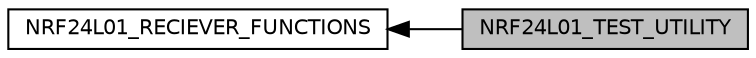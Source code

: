 digraph "NRF24L01_TEST_UTILITY"
{
  edge [fontname="Helvetica",fontsize="10",labelfontname="Helvetica",labelfontsize="10"];
  node [fontname="Helvetica",fontsize="10",shape=record];
  rankdir=LR;
  Node1 [label="NRF24L01_RECIEVER_FUNCTIONS",height=0.2,width=0.4,color="black", fillcolor="white", style="filled",URL="$group___n_r_f24_l01___r_e_c_i_e_v_e_r___f_u_n_c_t_i_o_n_s.html"];
  Node0 [label="NRF24L01_TEST_UTILITY",height=0.2,width=0.4,color="black", fillcolor="grey75", style="filled", fontcolor="black"];
  Node1->Node0 [shape=plaintext, dir="back", style="solid"];
}
